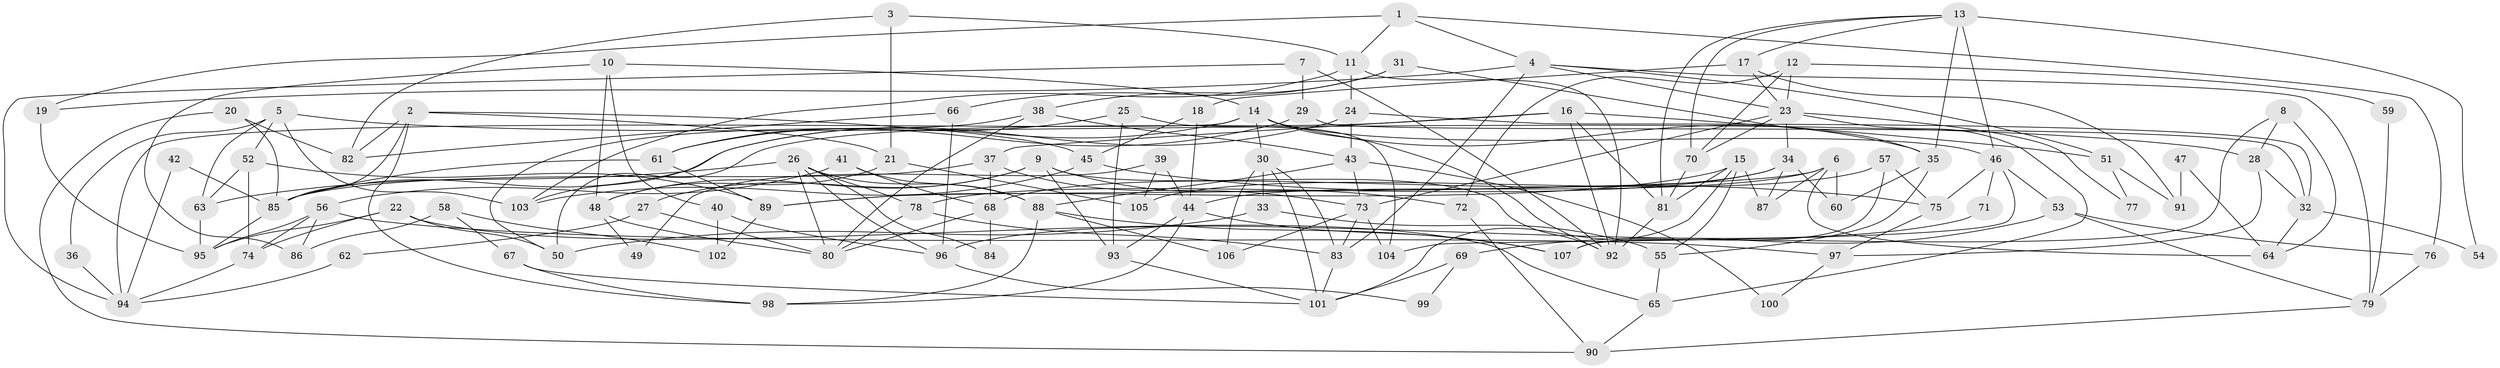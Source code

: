 // coarse degree distribution, {5: 0.21739130434782608, 7: 0.14492753623188406, 4: 0.2608695652173913, 3: 0.14492753623188406, 11: 0.028985507246376812, 9: 0.014492753623188406, 6: 0.08695652173913043, 8: 0.028985507246376812, 2: 0.07246376811594203}
// Generated by graph-tools (version 1.1) at 2025/41/03/06/25 10:41:52]
// undirected, 107 vertices, 214 edges
graph export_dot {
graph [start="1"]
  node [color=gray90,style=filled];
  1;
  2;
  3;
  4;
  5;
  6;
  7;
  8;
  9;
  10;
  11;
  12;
  13;
  14;
  15;
  16;
  17;
  18;
  19;
  20;
  21;
  22;
  23;
  24;
  25;
  26;
  27;
  28;
  29;
  30;
  31;
  32;
  33;
  34;
  35;
  36;
  37;
  38;
  39;
  40;
  41;
  42;
  43;
  44;
  45;
  46;
  47;
  48;
  49;
  50;
  51;
  52;
  53;
  54;
  55;
  56;
  57;
  58;
  59;
  60;
  61;
  62;
  63;
  64;
  65;
  66;
  67;
  68;
  69;
  70;
  71;
  72;
  73;
  74;
  75;
  76;
  77;
  78;
  79;
  80;
  81;
  82;
  83;
  84;
  85;
  86;
  87;
  88;
  89;
  90;
  91;
  92;
  93;
  94;
  95;
  96;
  97;
  98;
  99;
  100;
  101;
  102;
  103;
  104;
  105;
  106;
  107;
  1 -- 4;
  1 -- 19;
  1 -- 11;
  1 -- 76;
  2 -- 82;
  2 -- 98;
  2 -- 21;
  2 -- 45;
  2 -- 85;
  3 -- 21;
  3 -- 11;
  3 -- 82;
  4 -- 83;
  4 -- 23;
  4 -- 19;
  4 -- 51;
  4 -- 79;
  5 -- 52;
  5 -- 103;
  5 -- 28;
  5 -- 36;
  5 -- 63;
  6 -- 89;
  6 -- 44;
  6 -- 60;
  6 -- 64;
  6 -- 87;
  7 -- 92;
  7 -- 94;
  7 -- 29;
  8 -- 64;
  8 -- 28;
  8 -- 107;
  9 -- 92;
  9 -- 48;
  9 -- 27;
  9 -- 72;
  9 -- 93;
  10 -- 14;
  10 -- 86;
  10 -- 40;
  10 -- 48;
  11 -- 92;
  11 -- 24;
  11 -- 103;
  12 -- 23;
  12 -- 72;
  12 -- 59;
  12 -- 70;
  13 -- 81;
  13 -- 70;
  13 -- 17;
  13 -- 35;
  13 -- 46;
  13 -- 54;
  14 -- 103;
  14 -- 35;
  14 -- 30;
  14 -- 46;
  14 -- 92;
  14 -- 94;
  15 -- 55;
  15 -- 87;
  15 -- 81;
  15 -- 89;
  15 -- 101;
  16 -- 81;
  16 -- 92;
  16 -- 37;
  16 -- 50;
  16 -- 51;
  17 -- 23;
  17 -- 18;
  17 -- 91;
  18 -- 44;
  18 -- 45;
  19 -- 95;
  20 -- 90;
  20 -- 85;
  20 -- 82;
  21 -- 48;
  21 -- 105;
  22 -- 95;
  22 -- 50;
  22 -- 65;
  22 -- 74;
  23 -- 73;
  23 -- 65;
  23 -- 34;
  23 -- 70;
  23 -- 77;
  24 -- 85;
  24 -- 32;
  24 -- 43;
  25 -- 93;
  25 -- 61;
  25 -- 104;
  26 -- 63;
  26 -- 88;
  26 -- 78;
  26 -- 80;
  26 -- 84;
  26 -- 96;
  27 -- 80;
  27 -- 62;
  28 -- 32;
  28 -- 97;
  29 -- 61;
  29 -- 32;
  30 -- 83;
  30 -- 33;
  30 -- 101;
  30 -- 106;
  31 -- 35;
  31 -- 38;
  31 -- 66;
  32 -- 54;
  32 -- 64;
  33 -- 50;
  33 -- 55;
  34 -- 68;
  34 -- 60;
  34 -- 78;
  34 -- 87;
  35 -- 60;
  35 -- 55;
  36 -- 94;
  37 -- 73;
  37 -- 68;
  37 -- 85;
  38 -- 80;
  38 -- 43;
  38 -- 50;
  39 -- 44;
  39 -- 105;
  39 -- 49;
  40 -- 96;
  40 -- 102;
  41 -- 68;
  41 -- 88;
  41 -- 56;
  42 -- 85;
  42 -- 94;
  43 -- 73;
  43 -- 88;
  43 -- 100;
  44 -- 93;
  44 -- 107;
  44 -- 98;
  45 -- 75;
  45 -- 103;
  46 -- 53;
  46 -- 71;
  46 -- 75;
  46 -- 104;
  47 -- 64;
  47 -- 91;
  48 -- 80;
  48 -- 49;
  51 -- 77;
  51 -- 91;
  52 -- 74;
  52 -- 63;
  52 -- 89;
  53 -- 79;
  53 -- 69;
  53 -- 76;
  55 -- 65;
  56 -- 97;
  56 -- 74;
  56 -- 86;
  56 -- 95;
  57 -- 75;
  57 -- 107;
  57 -- 105;
  58 -- 67;
  58 -- 102;
  58 -- 86;
  59 -- 79;
  61 -- 89;
  61 -- 85;
  62 -- 94;
  63 -- 95;
  65 -- 90;
  66 -- 82;
  66 -- 96;
  67 -- 98;
  67 -- 101;
  68 -- 80;
  68 -- 84;
  69 -- 101;
  69 -- 99;
  70 -- 81;
  71 -- 96;
  72 -- 90;
  73 -- 104;
  73 -- 83;
  73 -- 106;
  74 -- 94;
  75 -- 97;
  76 -- 79;
  78 -- 80;
  78 -- 83;
  79 -- 90;
  81 -- 92;
  83 -- 101;
  85 -- 95;
  88 -- 106;
  88 -- 98;
  88 -- 107;
  89 -- 102;
  93 -- 101;
  96 -- 99;
  97 -- 100;
}
